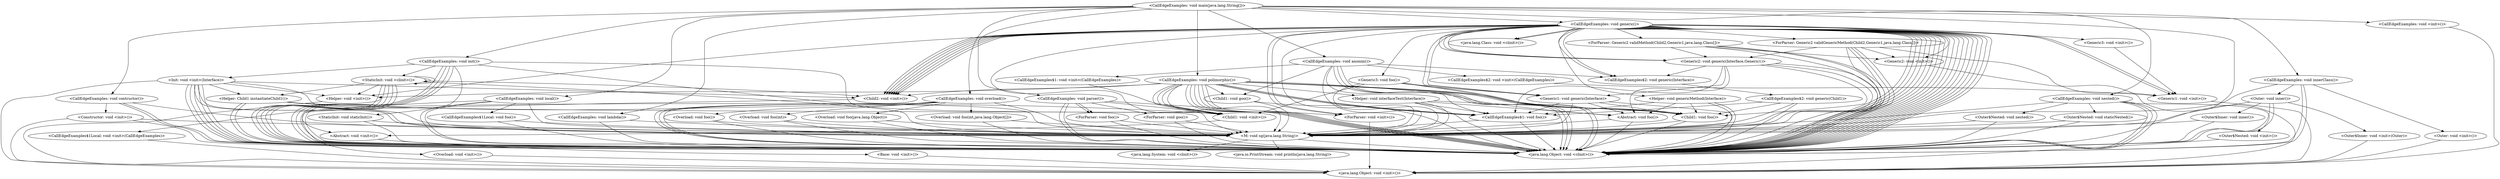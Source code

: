 digraph "call-graph" {
    "<CallEdgeExamples: void main(java.lang.String[])>"
    "<java.lang.Object: void <clinit>()>"
    "<CallEdgeExamples: void main(java.lang.String[])>"->"<java.lang.Object: void <clinit>()>";
    "<CallEdgeExamples: void <init>()>"
    "<CallEdgeExamples: void main(java.lang.String[])>"->"<CallEdgeExamples: void <init>()>";
    "<CallEdgeExamples: void polimorphic()>"
    "<CallEdgeExamples: void main(java.lang.String[])>"->"<CallEdgeExamples: void polimorphic()>";
    "<CallEdgeExamples: void innerClass()>"
    "<CallEdgeExamples: void main(java.lang.String[])>"->"<CallEdgeExamples: void innerClass()>";
    "<CallEdgeExamples: void anonim()>"
    "<CallEdgeExamples: void main(java.lang.String[])>"->"<CallEdgeExamples: void anonim()>";
    "<CallEdgeExamples: void nested()>"
    "<CallEdgeExamples: void main(java.lang.String[])>"->"<CallEdgeExamples: void nested()>";
    "<CallEdgeExamples: void local()>"
    "<CallEdgeExamples: void main(java.lang.String[])>"->"<CallEdgeExamples: void local()>";
    "<CallEdgeExamples: void generic()>"
    "<CallEdgeExamples: void main(java.lang.String[])>"->"<CallEdgeExamples: void generic()>";
    "<CallEdgeExamples: void init()>"
    "<CallEdgeExamples: void main(java.lang.String[])>"->"<CallEdgeExamples: void init()>";
    "<CallEdgeExamples: void lambda()>"
    "<CallEdgeExamples: void main(java.lang.String[])>"->"<CallEdgeExamples: void lambda()>";
    "<CallEdgeExamples: void contructor()>"
    "<CallEdgeExamples: void main(java.lang.String[])>"->"<CallEdgeExamples: void contructor()>";
    "<CallEdgeExamples: void overload()>"
    "<CallEdgeExamples: void main(java.lang.String[])>"->"<CallEdgeExamples: void overload()>";
    "<CallEdgeExamples: void parser()>"
    "<CallEdgeExamples: void main(java.lang.String[])>"->"<CallEdgeExamples: void parser()>";
    "<CallEdgeExamples: void polimorphic()>"->"<java.lang.Object: void <clinit>()>";
    "<M: void sg(java.lang.String)>"
    "<CallEdgeExamples: void polimorphic()>"->"<M: void sg(java.lang.String)>";
    "<CallEdgeExamples: void polimorphic()>"->"<java.lang.Object: void <clinit>()>";
    "<CallEdgeExamples: void polimorphic()>"->"<java.lang.Object: void <clinit>()>";
    "<CallEdgeExamples: void polimorphic()>"->"<java.lang.Object: void <clinit>()>";
    "<CallEdgeExamples: void polimorphic()>"->"<java.lang.Object: void <clinit>()>";
    "<CallEdgeExamples: void polimorphic()>"->"<java.lang.Object: void <clinit>()>";
    "<CallEdgeExamples: void innerClass()>"->"<java.lang.Object: void <clinit>()>";
    "<CallEdgeExamples: void innerClass()>"->"<M: void sg(java.lang.String)>";
    "<CallEdgeExamples: void innerClass()>"->"<java.lang.Object: void <clinit>()>";
    "<CallEdgeExamples: void anonim()>"->"<java.lang.Object: void <clinit>()>";
    "<CallEdgeExamples: void anonim()>"->"<M: void sg(java.lang.String)>";
    "<CallEdgeExamples: void anonim()>"->"<java.lang.Object: void <clinit>()>";
    "<CallEdgeExamples: void anonim()>"->"<java.lang.Object: void <clinit>()>";
    "<CallEdgeExamples: void nested()>"->"<java.lang.Object: void <clinit>()>";
    "<Outer$Nested: void staticNested()>"
    "<CallEdgeExamples: void nested()>"->"<Outer$Nested: void staticNested()>";
    "<CallEdgeExamples: void nested()>"->"<M: void sg(java.lang.String)>";
    "<CallEdgeExamples: void nested()>"->"<java.lang.Object: void <clinit>()>";
    "<CallEdgeExamples: void nested()>"->"<java.lang.Object: void <clinit>()>";
    "<CallEdgeExamples: void local()>"->"<java.lang.Object: void <clinit>()>";
    "<CallEdgeExamples: void local()>"->"<M: void sg(java.lang.String)>";
    "<CallEdgeExamples: void local()>"->"<java.lang.Object: void <clinit>()>";
    "<CallEdgeExamples: void generic()>"->"<java.lang.Object: void <clinit>()>";
    "<CallEdgeExamples: void generic()>"->"<M: void sg(java.lang.String)>";
    "<CallEdgeExamples: void generic()>"->"<java.lang.Object: void <clinit>()>";
    "<CallEdgeExamples: void generic()>"->"<java.lang.Object: void <clinit>()>";
    "<CallEdgeExamples: void generic()>"->"<java.lang.Object: void <clinit>()>";
    "<CallEdgeExamples: void generic()>"->"<java.lang.Object: void <clinit>()>";
    "<java.lang.Class: void <clinit>()>"
    "<CallEdgeExamples: void generic()>"->"<java.lang.Class: void <clinit>()>";
    "<CallEdgeExamples: void generic()>"->"<java.lang.Object: void <clinit>()>";
    "<CallEdgeExamples: void generic()>"->"<java.lang.Object: void <clinit>()>";
    "<CallEdgeExamples: void generic()>"->"<java.lang.Object: void <clinit>()>";
    "<CallEdgeExamples: void generic()>"->"<java.lang.Object: void <clinit>()>";
    "<CallEdgeExamples: void generic()>"->"<java.lang.Class: void <clinit>()>";
    "<CallEdgeExamples: void generic()>"->"<java.lang.Object: void <clinit>()>";
    "<CallEdgeExamples: void generic()>"->"<java.lang.Object: void <clinit>()>";
    "<CallEdgeExamples: void generic()>"->"<java.lang.Object: void <clinit>()>";
    "<CallEdgeExamples: void generic()>"->"<java.lang.Object: void <clinit>()>";
    "<CallEdgeExamples: void generic()>"->"<java.lang.Object: void <clinit>()>";
    "<CallEdgeExamples: void generic()>"->"<java.lang.Object: void <clinit>()>";
    "<CallEdgeExamples: void generic()>"->"<java.lang.Object: void <clinit>()>";
    "<CallEdgeExamples: void generic()>"->"<java.lang.Object: void <clinit>()>";
    "<CallEdgeExamples: void generic()>"->"<java.lang.Object: void <clinit>()>";
    "<CallEdgeExamples: void init()>"->"<java.lang.Object: void <clinit>()>";
    "<StaticInit: void staticInit()>"
    "<CallEdgeExamples: void init()>"->"<StaticInit: void staticInit()>";
    "<CallEdgeExamples: void init()>"->"<M: void sg(java.lang.String)>";
    "<CallEdgeExamples: void init()>"->"<java.lang.Object: void <clinit>()>";
    "<StaticInit: void <clinit>()>"
    "<CallEdgeExamples: void init()>"->"<StaticInit: void <clinit>()>";
    "<CallEdgeExamples: void init()>"->"<java.lang.Object: void <clinit>()>";
    "<CallEdgeExamples: void init()>"->"<java.lang.Object: void <clinit>()>";
    "<CallEdgeExamples: void lambda()>"->"<java.lang.Object: void <clinit>()>";
    "<CallEdgeExamples: void lambda()>"->"<M: void sg(java.lang.String)>";
    "<CallEdgeExamples: void contructor()>"->"<java.lang.Object: void <clinit>()>";
    "<CallEdgeExamples: void contructor()>"->"<M: void sg(java.lang.String)>";
    "<CallEdgeExamples: void contructor()>"->"<java.lang.Object: void <clinit>()>";
    "<CallEdgeExamples: void overload()>"->"<java.lang.Object: void <clinit>()>";
    "<CallEdgeExamples: void overload()>"->"<M: void sg(java.lang.String)>";
    "<CallEdgeExamples: void overload()>"->"<java.lang.Object: void <clinit>()>";
    "<CallEdgeExamples: void overload()>"->"<java.lang.Object: void <clinit>()>";
    "<CallEdgeExamples: void parser()>"->"<java.lang.Object: void <clinit>()>";
    "<CallEdgeExamples: void parser()>"->"<M: void sg(java.lang.String)>";
    "<CallEdgeExamples: void parser()>"->"<java.lang.Object: void <clinit>()>";
    "<java.lang.System: void <clinit>()>"
    "<M: void sg(java.lang.String)>"->"<java.lang.System: void <clinit>()>";
    "<M: void sg(java.lang.String)>"->"<java.lang.Object: void <clinit>()>";
    "<Outer$Nested: void staticNested()>"->"<java.lang.Object: void <clinit>()>";
    "<Outer$Nested: void staticNested()>"->"<M: void sg(java.lang.String)>";
    "<StaticInit: void staticInit()>"->"<java.lang.Object: void <clinit>()>";
    "<StaticInit: void staticInit()>"->"<M: void sg(java.lang.String)>";
    "<StaticInit: void <clinit>()>"->"<java.lang.Object: void <clinit>()>";
    "<StaticInit: void <clinit>()>"->"<M: void sg(java.lang.String)>";
    "<StaticInit: void <clinit>()>"->"<java.lang.Object: void <clinit>()>";
    "<StaticInit: void <clinit>()>"->"<StaticInit: void <clinit>()>";
    "<StaticInit: void <clinit>()>"->"<java.lang.Object: void <clinit>()>";
    "<StaticInit: void <clinit>()>"->"<java.lang.Object: void <clinit>()>";
    "<StaticInit: void <clinit>()>"->"<StaticInit: void <clinit>()>";
    "<StaticInit: void <clinit>()>"->"<java.lang.Object: void <clinit>()>";
    "<java.lang.Object: void <init>()>"
    "<CallEdgeExamples: void <init>()>"->"<java.lang.Object: void <init>()>";
    "<Child1: void <init>()>"
    "<CallEdgeExamples: void polimorphic()>"->"<Child1: void <init>()>";
    "<Child1: void foo()>"
    "<CallEdgeExamples: void polimorphic()>"->"<Child1: void foo()>";
    "<CallEdgeExamples$1: void foo()>"
    "<CallEdgeExamples: void polimorphic()>"->"<CallEdgeExamples$1: void foo()>";
    "<Child1: void goo()>"
    "<CallEdgeExamples: void polimorphic()>"->"<Child1: void goo()>";
    "<CallEdgeExamples: void polimorphic()>"->"<Child1: void <init>()>";
    "<CallEdgeExamples: void polimorphic()>"->"<Child1: void foo()>";
    "<CallEdgeExamples: void polimorphic()>"->"<CallEdgeExamples$1: void foo()>";
    "<CallEdgeExamples: void polimorphic()>"->"<Child1: void <init>()>";
    "<CallEdgeExamples: void polimorphic()>"->"<Child1: void foo()>";
    "<CallEdgeExamples: void polimorphic()>"->"<CallEdgeExamples$1: void foo()>";
    "<Child2: void <init>()>"
    "<CallEdgeExamples: void polimorphic()>"->"<Child2: void <init>()>";
    "<Abstract: void foo()>"
    "<CallEdgeExamples: void polimorphic()>"->"<Abstract: void foo()>";
    "<Helper: void <init>()>"
    "<CallEdgeExamples: void polimorphic()>"->"<Helper: void <init>()>";
    "<Helper: void interfaceTest(Interface)>"
    "<CallEdgeExamples: void polimorphic()>"->"<Helper: void interfaceTest(Interface)>";
    "<Child1: void foo()>"->"<java.lang.Object: void <clinit>()>";
    "<Child1: void foo()>"->"<M: void sg(java.lang.String)>";
    "<CallEdgeExamples$1: void foo()>"->"<java.lang.Object: void <clinit>()>";
    "<CallEdgeExamples$1: void foo()>"->"<M: void sg(java.lang.String)>";
    "<Child1: void goo()>"->"<java.lang.Object: void <clinit>()>";
    "<Child1: void goo()>"->"<M: void sg(java.lang.String)>";
    "<Abstract: void foo()>"->"<java.lang.Object: void <clinit>()>";
    "<Abstract: void foo()>"->"<M: void sg(java.lang.String)>";
    "<Helper: void interfaceTest(Interface)>"->"<java.lang.Object: void <clinit>()>";
    "<Helper: void interfaceTest(Interface)>"->"<M: void sg(java.lang.String)>";
    "<Outer: void <init>()>"
    "<CallEdgeExamples: void innerClass()>"->"<Outer: void <init>()>";
    "<Outer: void inner()>"
    "<CallEdgeExamples: void innerClass()>"->"<Outer: void inner()>";
    "<Outer: void inner()>"->"<java.lang.Object: void <clinit>()>";
    "<Outer: void inner()>"->"<M: void sg(java.lang.String)>";
    "<Outer: void inner()>"->"<java.lang.Object: void <clinit>()>";
    "<CallEdgeExamples$1: void <init>(CallEdgeExamples)>"
    "<CallEdgeExamples: void anonim()>"->"<CallEdgeExamples$1: void <init>(CallEdgeExamples)>";
    "<CallEdgeExamples: void anonim()>"->"<CallEdgeExamples$1: void foo()>";
    "<CallEdgeExamples: void anonim()>"->"<Child1: void goo()>";
    "<CallEdgeExamples$2: void <init>(CallEdgeExamples)>"
    "<CallEdgeExamples: void anonim()>"->"<CallEdgeExamples$2: void <init>(CallEdgeExamples)>";
    "<CallEdgeExamples$2: void generic(Interface)>"
    "<CallEdgeExamples: void anonim()>"->"<CallEdgeExamples$2: void generic(Interface)>";
    "<Outer$Nested: void <init>()>"
    "<CallEdgeExamples: void nested()>"->"<Outer$Nested: void <init>()>";
    "<Outer$Nested: void nested()>"
    "<CallEdgeExamples: void nested()>"->"<Outer$Nested: void nested()>";
    "<Outer$Nested: void nested()>"->"<java.lang.Object: void <clinit>()>";
    "<Outer$Nested: void nested()>"->"<M: void sg(java.lang.String)>";
    "<CallEdgeExamples$1Local: void <init>(CallEdgeExamples)>"
    "<CallEdgeExamples: void local()>"->"<CallEdgeExamples$1Local: void <init>(CallEdgeExamples)>";
    "<CallEdgeExamples$1Local: void foo()>"
    "<CallEdgeExamples: void local()>"->"<CallEdgeExamples$1Local: void foo()>";
    "<CallEdgeExamples$1Local: void foo()>"->"<java.lang.Object: void <clinit>()>";
    "<CallEdgeExamples$1Local: void foo()>"->"<M: void sg(java.lang.String)>";
    "<Generic1: void <init>()>"
    "<CallEdgeExamples: void generic()>"->"<Generic1: void <init>()>";
    "<CallEdgeExamples: void generic()>"->"<Child1: void <init>()>";
    "<Generic1: void generic(Interface)>"
    "<CallEdgeExamples: void generic()>"->"<Generic1: void generic(Interface)>";
    "<CallEdgeExamples: void generic()>"->"<CallEdgeExamples$2: void generic(Interface)>";
    "<CallEdgeExamples: void generic()>"->"<Generic1: void <init>()>";
    "<CallEdgeExamples: void generic()>"->"<Child2: void <init>()>";
    "<CallEdgeExamples: void generic()>"->"<Generic1: void generic(Interface)>";
    "<CallEdgeExamples: void generic()>"->"<CallEdgeExamples$2: void generic(Interface)>";
    "<Generic2: void <init>()>"
    "<CallEdgeExamples: void generic()>"->"<Generic2: void <init>()>";
    "<CallEdgeExamples: void generic()>"->"<Child2: void <init>()>";
    "<Generic2: void generic(Interface,Generic1)>"
    "<CallEdgeExamples: void generic()>"->"<Generic2: void generic(Interface,Generic1)>";
    "<Generic3: void <init>()>"
    "<CallEdgeExamples: void generic()>"->"<Generic3: void <init>()>";
    "<Generic3: void foo()>"
    "<CallEdgeExamples: void generic()>"->"<Generic3: void foo()>";
    "<ForParser: void <init>()>"
    "<CallEdgeExamples: void generic()>"->"<ForParser: void <init>()>";
    "<ForParser: Generic2 validMethod(Child2,Generic1,java.lang.Class[])>"
    "<CallEdgeExamples: void generic()>"->"<ForParser: Generic2 validMethod(Child2,Generic1,java.lang.Class[])>";
    "<CallEdgeExamples: void generic()>"->"<Child2: void <init>()>";
    "<CallEdgeExamples: void generic()>"->"<Child2: void <init>()>";
    "<CallEdgeExamples: void generic()>"->"<Generic2: void generic(Interface,Generic1)>";
    "<CallEdgeExamples: void generic()>"->"<ForParser: void <init>()>";
    "<ForParser: Generic2 validGenericMethod(Child2,Generic1,java.lang.Class[])>"
    "<CallEdgeExamples: void generic()>"->"<ForParser: Generic2 validGenericMethod(Child2,Generic1,java.lang.Class[])>";
    "<CallEdgeExamples: void generic()>"->"<Child2: void <init>()>";
    "<CallEdgeExamples: void generic()>"->"<Child2: void <init>()>";
    "<CallEdgeExamples: void generic()>"->"<Generic2: void generic(Interface,Generic1)>";
    "<CallEdgeExamples: void generic()>"->"<Helper: void <init>()>";
    "<Helper: void genericMethod(Interface)>"
    "<CallEdgeExamples: void generic()>"->"<Helper: void genericMethod(Interface)>";
    "<CallEdgeExamples: void generic()>"->"<Child2: void <init>()>";
    "<Generic1: void generic(Interface)>"->"<java.lang.Object: void <clinit>()>";
    "<Generic1: void generic(Interface)>"->"<M: void sg(java.lang.String)>";
    "<Generic2: void generic(Interface,Generic1)>"->"<java.lang.Object: void <clinit>()>";
    "<Generic2: void generic(Interface,Generic1)>"->"<M: void sg(java.lang.String)>";
    "<Generic3: void foo()>"->"<java.lang.Object: void <clinit>()>";
    "<Generic3: void foo()>"->"<M: void sg(java.lang.String)>";
    "<Generic3: void foo()>"->"<java.lang.Object: void <clinit>()>";
    "<ForParser: Generic2 validMethod(Child2,Generic1,java.lang.Class[])>"->"<java.lang.Object: void <clinit>()>";
    "<ForParser: Generic2 validMethod(Child2,Generic1,java.lang.Class[])>"->"<M: void sg(java.lang.String)>";
    "<ForParser: Generic2 validMethod(Child2,Generic1,java.lang.Class[])>"->"<java.lang.Object: void <clinit>()>";
    "<ForParser: Generic2 validGenericMethod(Child2,Generic1,java.lang.Class[])>"->"<java.lang.Object: void <clinit>()>";
    "<ForParser: Generic2 validGenericMethod(Child2,Generic1,java.lang.Class[])>"->"<M: void sg(java.lang.String)>";
    "<ForParser: Generic2 validGenericMethod(Child2,Generic1,java.lang.Class[])>"->"<java.lang.Object: void <clinit>()>";
    "<ForParser: Generic2 validGenericMethod(Child2,Generic1,java.lang.Class[])>"->"<java.lang.Object: void <clinit>()>";
    "<Helper: void genericMethod(Interface)>"->"<java.lang.Object: void <clinit>()>";
    "<Helper: void genericMethod(Interface)>"->"<M: void sg(java.lang.String)>";
    "<CallEdgeExamples: void init()>"->"<Child1: void <init>()>";
    "<Init: void <init>(Interface)>"
    "<CallEdgeExamples: void init()>"->"<Init: void <init>(Interface)>";
    "<Init: void <init>(Interface)>"->"<java.lang.Object: void <clinit>()>";
    "<Init: void <init>(Interface)>"->"<M: void sg(java.lang.String)>";
    "<Init: void <init>(Interface)>"->"<M: void sg(java.lang.String)>";
    "<Init: void <init>(Interface)>"->"<java.lang.Object: void <clinit>()>";
    "<Init: void <init>(Interface)>"->"<java.lang.Object: void <clinit>()>";
    "<Init: void <init>(Interface)>"->"<java.lang.Object: void <clinit>()>";
    "<Init: void <init>(Interface)>"->"<java.lang.Object: void <clinit>()>";
    "<Constructor: void <init>()>"
    "<CallEdgeExamples: void contructor()>"->"<Constructor: void <init>()>";
    "<Constructor: void <init>()>"->"<java.lang.Object: void <clinit>()>";
    "<Constructor: void <init>()>"->"<M: void sg(java.lang.String)>";
    "<Overload: void <init>()>"
    "<CallEdgeExamples: void overload()>"->"<Overload: void <init>()>";
    "<Overload: void foo()>"
    "<CallEdgeExamples: void overload()>"->"<Overload: void foo()>";
    "<Overload: void foo(int)>"
    "<CallEdgeExamples: void overload()>"->"<Overload: void foo(int)>";
    "<Overload: void foo(java.lang.Object)>"
    "<CallEdgeExamples: void overload()>"->"<Overload: void foo(java.lang.Object)>";
    "<Overload: void foo(int,java.lang.Object[])>"
    "<CallEdgeExamples: void overload()>"->"<Overload: void foo(int,java.lang.Object[])>";
    "<Overload: void foo()>"->"<java.lang.Object: void <clinit>()>";
    "<Overload: void foo()>"->"<M: void sg(java.lang.String)>";
    "<Overload: void foo(int)>"->"<java.lang.Object: void <clinit>()>";
    "<Overload: void foo(int)>"->"<M: void sg(java.lang.String)>";
    "<Overload: void foo(java.lang.Object)>"->"<java.lang.Object: void <clinit>()>";
    "<Overload: void foo(java.lang.Object)>"->"<M: void sg(java.lang.String)>";
    "<Overload: void foo(int,java.lang.Object[])>"->"<java.lang.Object: void <clinit>()>";
    "<Overload: void foo(int,java.lang.Object[])>"->"<M: void sg(java.lang.String)>";
    "<CallEdgeExamples: void parser()>"->"<ForParser: void <init>()>";
    "<ForParser: void foo()>"
    "<CallEdgeExamples: void parser()>"->"<ForParser: void foo()>";
    "<CallEdgeExamples: void parser()>"->"<ForParser: void foo()>";
    "<ForParser: void goo()>"
    "<CallEdgeExamples: void parser()>"->"<ForParser: void goo()>";
    "<ForParser: void foo()>"->"<java.lang.Object: void <clinit>()>";
    "<ForParser: void foo()>"->"<M: void sg(java.lang.String)>";
    "<ForParser: void goo()>"->"<java.lang.Object: void <clinit>()>";
    "<ForParser: void goo()>"->"<M: void sg(java.lang.String)>";
    "<java.io.PrintStream: void println(java.lang.String)>"
    "<M: void sg(java.lang.String)>"->"<java.io.PrintStream: void println(java.lang.String)>";
    "<StaticInit: void <clinit>()>"->"<Helper: void <init>()>";
    "<Helper: Child1 instantiateChild1()>"
    "<StaticInit: void <clinit>()>"->"<Helper: Child1 instantiateChild1()>";
    "<StaticInit: void <clinit>()>"->"<Child2: void <init>()>";
    "<Helper: Child1 instantiateChild1()>"->"<java.lang.Object: void <clinit>()>";
    "<Helper: Child1 instantiateChild1()>"->"<M: void sg(java.lang.String)>";
    "<Helper: Child1 instantiateChild1()>"->"<java.lang.Object: void <clinit>()>";
    "<Abstract: void <init>()>"
    "<Child1: void <init>()>"->"<Abstract: void <init>()>";
    "<Child2: void <init>()>"->"<Abstract: void <init>()>";
    "<Helper: void <init>()>"->"<java.lang.Object: void <init>()>";
    "<Helper: void interfaceTest(Interface)>"->"<Child1: void foo()>";
    "<Helper: void interfaceTest(Interface)>"->"<Abstract: void foo()>";
    "<Helper: void interfaceTest(Interface)>"->"<CallEdgeExamples$1: void foo()>";
    "<Outer: void <init>()>"->"<java.lang.Object: void <init>()>";
    "<Outer$Inner: void <init>(Outer)>"
    "<Outer: void inner()>"->"<Outer$Inner: void <init>(Outer)>";
    "<Outer$Inner: void inner()>"
    "<Outer: void inner()>"->"<Outer$Inner: void inner()>";
    "<Outer$Inner: void inner()>"->"<java.lang.Object: void <clinit>()>";
    "<Outer$Inner: void inner()>"->"<M: void sg(java.lang.String)>";
    "<CallEdgeExamples$1: void <init>(CallEdgeExamples)>"->"<Child1: void <init>()>";
    "<CallEdgeExamples$2: void <init>(CallEdgeExamples)>"->"<Generic1: void <init>()>";
    "<CallEdgeExamples$2: void generic(Child1)>"
    "<CallEdgeExamples$2: void generic(Interface)>"->"<CallEdgeExamples$2: void generic(Child1)>";
    "<CallEdgeExamples$2: void generic(Child1)>"->"<java.lang.Object: void <clinit>()>";
    "<CallEdgeExamples$2: void generic(Child1)>"->"<M: void sg(java.lang.String)>";
    "<Outer$Nested: void <init>()>"->"<java.lang.Object: void <init>()>";
    "<CallEdgeExamples$1Local: void <init>(CallEdgeExamples)>"->"<java.lang.Object: void <init>()>";
    "<Generic1: void <init>()>"->"<java.lang.Object: void <init>()>";
    "<Generic1: void generic(Interface)>"->"<Child1: void foo()>";
    "<Generic1: void generic(Interface)>"->"<Abstract: void foo()>";
    "<Generic1: void generic(Interface)>"->"<CallEdgeExamples$1: void foo()>";
    "<Generic2: void <init>()>"->"<java.lang.Object: void <init>()>";
    "<Generic2: void generic(Interface,Generic1)>"->"<Child1: void foo()>";
    "<Generic2: void generic(Interface,Generic1)>"->"<Abstract: void foo()>";
    "<Generic2: void generic(Interface,Generic1)>"->"<CallEdgeExamples$1: void foo()>";
    "<Generic2: void generic(Interface,Generic1)>"->"<Generic1: void generic(Interface)>";
    "<Generic2: void generic(Interface,Generic1)>"->"<CallEdgeExamples$2: void generic(Interface)>";
    "<Generic3: void <init>()>"->"<Generic1: void <init>()>";
    "<Generic3: void foo()>"->"<Child1: void <init>()>";
    "<Generic3: void foo()>"->"<Generic1: void generic(Interface)>";
    "<ForParser: void <init>()>"->"<java.lang.Object: void <init>()>";
    "<ForParser: Generic2 validMethod(Child2,Generic1,java.lang.Class[])>"->"<Generic2: void <init>()>";
    "<ForParser: Generic2 validMethod(Child2,Generic1,java.lang.Class[])>"->"<Generic2: void generic(Interface,Generic1)>";
    "<ForParser: Generic2 validGenericMethod(Child2,Generic1,java.lang.Class[])>"->"<Generic2: void <init>()>";
    "<ForParser: Generic2 validGenericMethod(Child2,Generic1,java.lang.Class[])>"->"<Generic1: void <init>()>";
    "<ForParser: Generic2 validGenericMethod(Child2,Generic1,java.lang.Class[])>"->"<Generic2: void generic(Interface,Generic1)>";
    "<Helper: void genericMethod(Interface)>"->"<Child1: void foo()>";
    "<Helper: void genericMethod(Interface)>"->"<Abstract: void foo()>";
    "<Helper: void genericMethod(Interface)>"->"<CallEdgeExamples$1: void foo()>";
    "<Init: void <init>(Interface)>"->"<java.lang.Object: void <init>()>";
    "<Init: void <init>(Interface)>"->"<Helper: void <init>()>";
    "<Init: void <init>(Interface)>"->"<Helper: Child1 instantiateChild1()>";
    "<Init: void <init>(Interface)>"->"<Child1: void <init>()>";
    "<Init: void <init>(Interface)>"->"<Child2: void <init>()>";
    "<Constructor: void <init>()>"->"<java.lang.Object: void <init>()>";
    "<Overload: void <init>()>"->"<java.lang.Object: void <init>()>";
    "<Helper: Child1 instantiateChild1()>"->"<Child1: void <init>()>";
    "<Base: void <init>()>"
    "<Abstract: void <init>()>"->"<Base: void <init>()>";
    "<Outer$Inner: void <init>(Outer)>"->"<java.lang.Object: void <init>()>";
    "<CallEdgeExamples$2: void generic(Child1)>"->"<Child1: void foo()>";
    "<CallEdgeExamples$2: void generic(Child1)>"->"<CallEdgeExamples$1: void foo()>";
    "<Base: void <init>()>"->"<java.lang.Object: void <init>()>";
}
